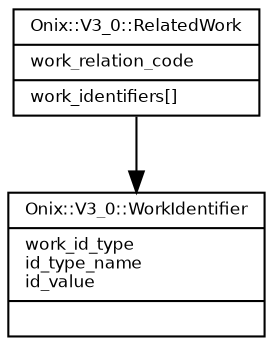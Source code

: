 digraph G {
  fontname = "Bitstream Vera Sans"
  fontsize = 8

  node [
    fontname = "Bitstream Vera Sans"
    fontsize = 8
    shape = "record"
  ]

  edge [
    fontname = "Bitstream Vera Sans"
    fontsize = 8
  ]

  RelatedWork [
    label = "{Onix::V3_0::RelatedWork\l|work_relation_code\l|work_identifiers[]\l}"
  ]

  RelatedWork -> WorkIdentifier [arrowhead=normal]

  WorkIdentifier [
    label = "{Onix::V3_0::WorkIdentifier\l|work_id_type\lid_type_name\lid_value\l|\l}"
  ]




}
